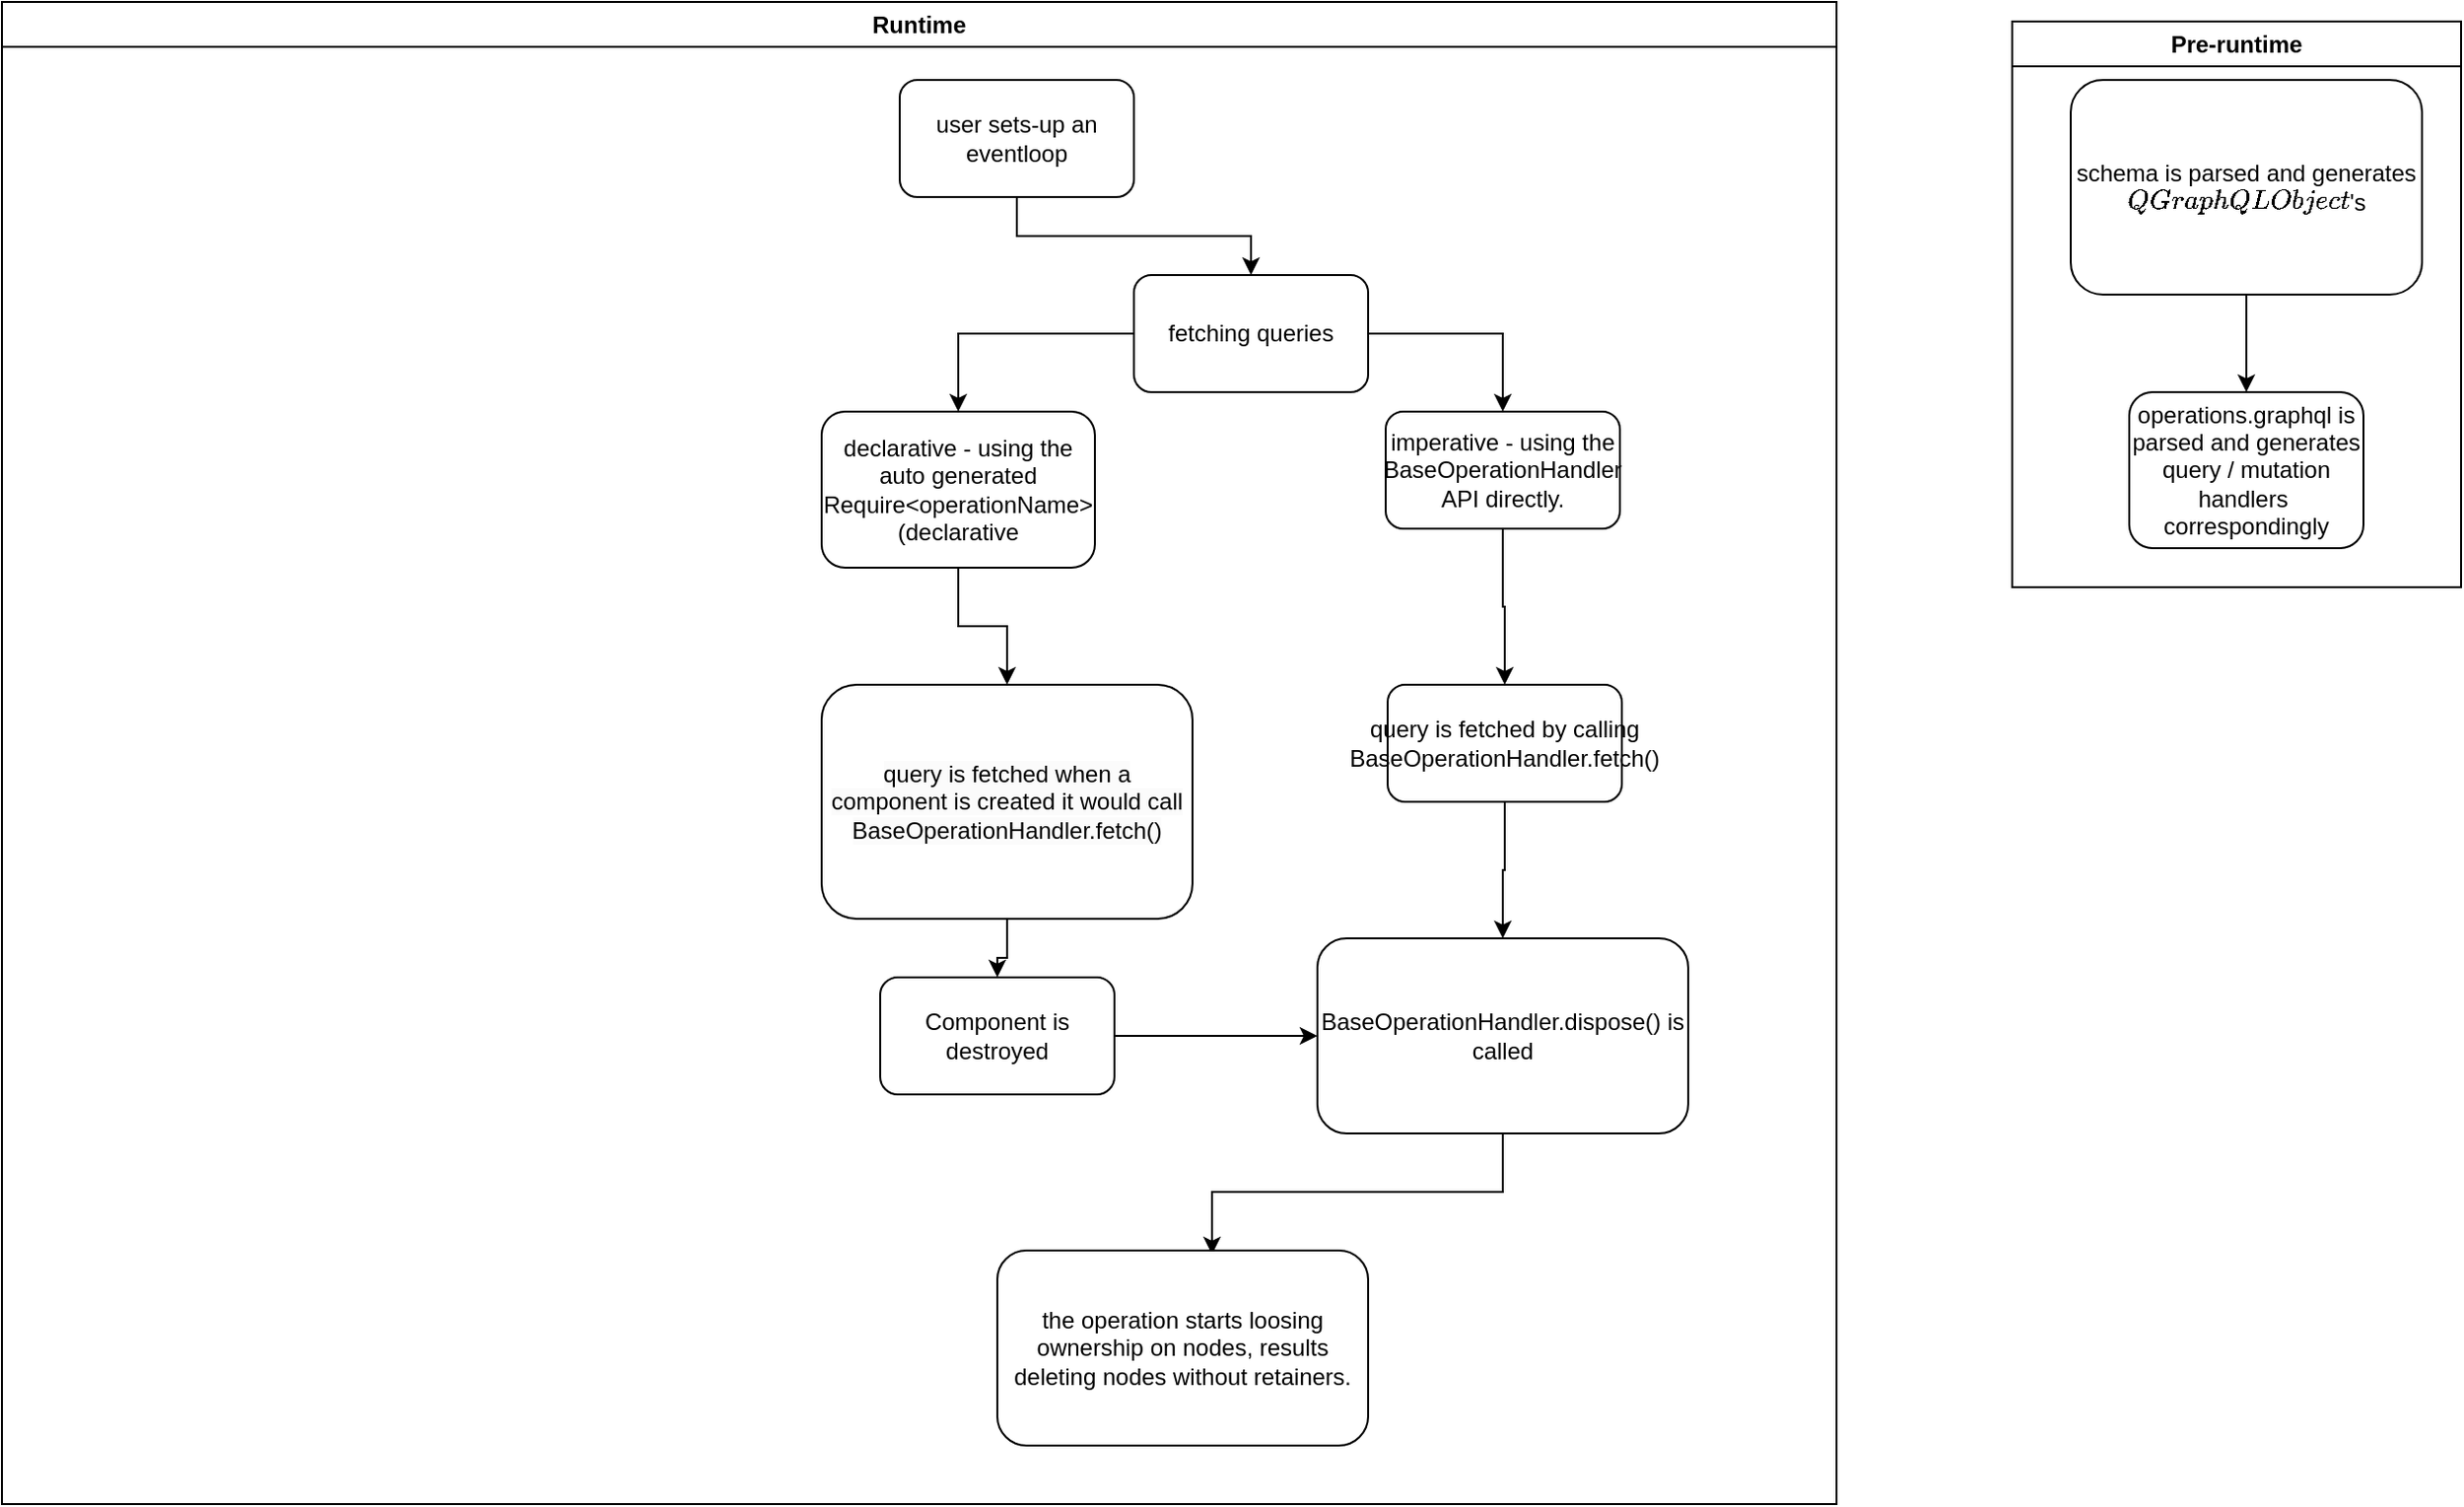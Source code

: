 <mxfile version="21.0.6" type="github">
  <diagram id="C5RBs43oDa-KdzZeNtuy" name="v0.3">
    <mxGraphModel dx="2187" dy="807" grid="1" gridSize="10" guides="1" tooltips="1" connect="1" arrows="1" fold="1" page="1" pageScale="1" pageWidth="827" pageHeight="1169" math="0" shadow="0">
      <root>
        <mxCell id="WIyWlLk6GJQsqaUBKTNV-0" />
        <mxCell id="WIyWlLk6GJQsqaUBKTNV-1" parent="WIyWlLk6GJQsqaUBKTNV-0" />
        <mxCell id="EOmv4hRw70twa0YLxiHF-4" value="Pre-runtime&lt;br&gt;" style="swimlane;whiteSpace=wrap;html=1;" parent="WIyWlLk6GJQsqaUBKTNV-1" vertex="1">
          <mxGeometry x="810" y="20" width="230" height="290" as="geometry">
            <mxRectangle x="420" y="40" width="110" height="30" as="alternateBounds" />
          </mxGeometry>
        </mxCell>
        <mxCell id="EOmv4hRw70twa0YLxiHF-8" value="" style="edgeStyle=orthogonalEdgeStyle;rounded=0;orthogonalLoop=1;jettySize=auto;html=1;" parent="EOmv4hRw70twa0YLxiHF-4" source="EOmv4hRw70twa0YLxiHF-5" target="EOmv4hRw70twa0YLxiHF-7" edge="1">
          <mxGeometry relative="1" as="geometry" />
        </mxCell>
        <mxCell id="EOmv4hRw70twa0YLxiHF-5" value="schema is parsed and generates `QGraphQLObject`&#39;s" style="rounded=1;whiteSpace=wrap;html=1;" parent="EOmv4hRw70twa0YLxiHF-4" vertex="1">
          <mxGeometry x="30" y="30" width="180" height="110" as="geometry" />
        </mxCell>
        <mxCell id="EOmv4hRw70twa0YLxiHF-7" value="operations.graphql is parsed and generates query / mutation handlers&amp;nbsp; correspondingly" style="whiteSpace=wrap;html=1;rounded=1;" parent="EOmv4hRw70twa0YLxiHF-4" vertex="1">
          <mxGeometry x="60" y="190" width="120" height="80" as="geometry" />
        </mxCell>
        <mxCell id="vrsXb0neiV9GhgLSQQDM-0" value="Runtime&lt;br&gt;" style="swimlane;whiteSpace=wrap;html=1;" parent="WIyWlLk6GJQsqaUBKTNV-1" vertex="1">
          <mxGeometry x="-220" y="10" width="940" height="770" as="geometry" />
        </mxCell>
        <mxCell id="Xat6MT_SiIzXH4kpxvsE-2" value="" style="edgeStyle=orthogonalEdgeStyle;rounded=0;orthogonalLoop=1;jettySize=auto;html=1;" edge="1" parent="vrsXb0neiV9GhgLSQQDM-0" source="vrsXb0neiV9GhgLSQQDM-1" target="Xat6MT_SiIzXH4kpxvsE-1">
          <mxGeometry relative="1" as="geometry" />
        </mxCell>
        <mxCell id="vrsXb0neiV9GhgLSQQDM-1" value="user sets-up an eventloop" style="rounded=1;whiteSpace=wrap;html=1;" parent="vrsXb0neiV9GhgLSQQDM-0" vertex="1">
          <mxGeometry x="460" y="40" width="120" height="60" as="geometry" />
        </mxCell>
        <mxCell id="Xat6MT_SiIzXH4kpxvsE-4" value="" style="edgeStyle=orthogonalEdgeStyle;rounded=0;orthogonalLoop=1;jettySize=auto;html=1;" edge="1" parent="vrsXb0neiV9GhgLSQQDM-0" source="Xat6MT_SiIzXH4kpxvsE-1" target="Xat6MT_SiIzXH4kpxvsE-3">
          <mxGeometry relative="1" as="geometry" />
        </mxCell>
        <mxCell id="Xat6MT_SiIzXH4kpxvsE-6" value="" style="edgeStyle=orthogonalEdgeStyle;rounded=0;orthogonalLoop=1;jettySize=auto;html=1;" edge="1" parent="vrsXb0neiV9GhgLSQQDM-0" source="Xat6MT_SiIzXH4kpxvsE-1" target="Xat6MT_SiIzXH4kpxvsE-5">
          <mxGeometry relative="1" as="geometry" />
        </mxCell>
        <mxCell id="Xat6MT_SiIzXH4kpxvsE-1" value="fetching queries" style="whiteSpace=wrap;html=1;rounded=1;" vertex="1" parent="vrsXb0neiV9GhgLSQQDM-0">
          <mxGeometry x="580" y="140" width="120" height="60" as="geometry" />
        </mxCell>
        <mxCell id="Xat6MT_SiIzXH4kpxvsE-8" value="" style="edgeStyle=orthogonalEdgeStyle;rounded=0;orthogonalLoop=1;jettySize=auto;html=1;" edge="1" parent="vrsXb0neiV9GhgLSQQDM-0" source="Xat6MT_SiIzXH4kpxvsE-3" target="Xat6MT_SiIzXH4kpxvsE-7">
          <mxGeometry relative="1" as="geometry" />
        </mxCell>
        <mxCell id="Xat6MT_SiIzXH4kpxvsE-3" value="declarative - using the auto generated Require&amp;lt;operationName&amp;gt; (declarative" style="whiteSpace=wrap;html=1;rounded=1;" vertex="1" parent="vrsXb0neiV9GhgLSQQDM-0">
          <mxGeometry x="420" y="210" width="140" height="80" as="geometry" />
        </mxCell>
        <mxCell id="Xat6MT_SiIzXH4kpxvsE-17" value="" style="edgeStyle=orthogonalEdgeStyle;rounded=0;orthogonalLoop=1;jettySize=auto;html=1;" edge="1" parent="vrsXb0neiV9GhgLSQQDM-0" source="Xat6MT_SiIzXH4kpxvsE-5" target="Xat6MT_SiIzXH4kpxvsE-16">
          <mxGeometry relative="1" as="geometry" />
        </mxCell>
        <mxCell id="Xat6MT_SiIzXH4kpxvsE-5" value="imperative - using the BaseOperationHandler&lt;br&gt;API directly." style="whiteSpace=wrap;html=1;rounded=1;" vertex="1" parent="vrsXb0neiV9GhgLSQQDM-0">
          <mxGeometry x="709" y="210" width="120" height="60" as="geometry" />
        </mxCell>
        <mxCell id="Xat6MT_SiIzXH4kpxvsE-11" value="" style="edgeStyle=orthogonalEdgeStyle;rounded=0;orthogonalLoop=1;jettySize=auto;html=1;" edge="1" parent="vrsXb0neiV9GhgLSQQDM-0" source="Xat6MT_SiIzXH4kpxvsE-7" target="Xat6MT_SiIzXH4kpxvsE-10">
          <mxGeometry relative="1" as="geometry" />
        </mxCell>
        <mxCell id="Xat6MT_SiIzXH4kpxvsE-7" value="&lt;span style=&quot;color: rgb(0, 0, 0); font-family: Helvetica; font-size: 12px; font-style: normal; font-variant-ligatures: normal; font-variant-caps: normal; font-weight: 400; letter-spacing: normal; orphans: 2; text-align: center; text-indent: 0px; text-transform: none; widows: 2; word-spacing: 0px; -webkit-text-stroke-width: 0px; background-color: rgb(251, 251, 251); text-decoration-thickness: initial; text-decoration-style: initial; text-decoration-color: initial; float: none; display: inline !important;&quot;&gt;query is fetched when a component is created it would call BaseOperationHandler.fetch()&lt;/span&gt;" style="whiteSpace=wrap;html=1;rounded=1;" vertex="1" parent="vrsXb0neiV9GhgLSQQDM-0">
          <mxGeometry x="420" y="350" width="190" height="120" as="geometry" />
        </mxCell>
        <mxCell id="Xat6MT_SiIzXH4kpxvsE-15" value="" style="edgeStyle=orthogonalEdgeStyle;rounded=0;orthogonalLoop=1;jettySize=auto;html=1;" edge="1" parent="vrsXb0neiV9GhgLSQQDM-0" source="Xat6MT_SiIzXH4kpxvsE-10" target="Xat6MT_SiIzXH4kpxvsE-14">
          <mxGeometry relative="1" as="geometry" />
        </mxCell>
        <mxCell id="Xat6MT_SiIzXH4kpxvsE-10" value="Component is destroyed" style="whiteSpace=wrap;html=1;rounded=1;" vertex="1" parent="vrsXb0neiV9GhgLSQQDM-0">
          <mxGeometry x="450" y="500" width="120" height="60" as="geometry" />
        </mxCell>
        <mxCell id="Xat6MT_SiIzXH4kpxvsE-21" value="" style="edgeStyle=orthogonalEdgeStyle;rounded=0;orthogonalLoop=1;jettySize=auto;html=1;entryX=0.579;entryY=0.02;entryDx=0;entryDy=0;entryPerimeter=0;" edge="1" parent="vrsXb0neiV9GhgLSQQDM-0" source="Xat6MT_SiIzXH4kpxvsE-14" target="Xat6MT_SiIzXH4kpxvsE-20">
          <mxGeometry relative="1" as="geometry">
            <mxPoint x="745" y="620" as="targetPoint" />
          </mxGeometry>
        </mxCell>
        <mxCell id="Xat6MT_SiIzXH4kpxvsE-14" value="BaseOperationHandler.dispose() is called" style="whiteSpace=wrap;html=1;rounded=1;" vertex="1" parent="vrsXb0neiV9GhgLSQQDM-0">
          <mxGeometry x="674" y="480" width="190" height="100" as="geometry" />
        </mxCell>
        <mxCell id="Xat6MT_SiIzXH4kpxvsE-19" value="" style="edgeStyle=orthogonalEdgeStyle;rounded=0;orthogonalLoop=1;jettySize=auto;html=1;entryX=0.5;entryY=0;entryDx=0;entryDy=0;" edge="1" parent="vrsXb0neiV9GhgLSQQDM-0" source="Xat6MT_SiIzXH4kpxvsE-16" target="Xat6MT_SiIzXH4kpxvsE-14">
          <mxGeometry relative="1" as="geometry">
            <mxPoint x="770" y="490" as="targetPoint" />
          </mxGeometry>
        </mxCell>
        <mxCell id="Xat6MT_SiIzXH4kpxvsE-16" value="query is fetched by calling BaseOperationHandler.fetch()" style="whiteSpace=wrap;html=1;rounded=1;" vertex="1" parent="vrsXb0neiV9GhgLSQQDM-0">
          <mxGeometry x="710" y="350" width="120" height="60" as="geometry" />
        </mxCell>
        <mxCell id="Xat6MT_SiIzXH4kpxvsE-20" value="the operation starts loosing ownership on nodes, results deleting nodes without retainers." style="whiteSpace=wrap;html=1;rounded=1;" vertex="1" parent="vrsXb0neiV9GhgLSQQDM-0">
          <mxGeometry x="510" y="640" width="190" height="100" as="geometry" />
        </mxCell>
      </root>
    </mxGraphModel>
  </diagram>
</mxfile>
